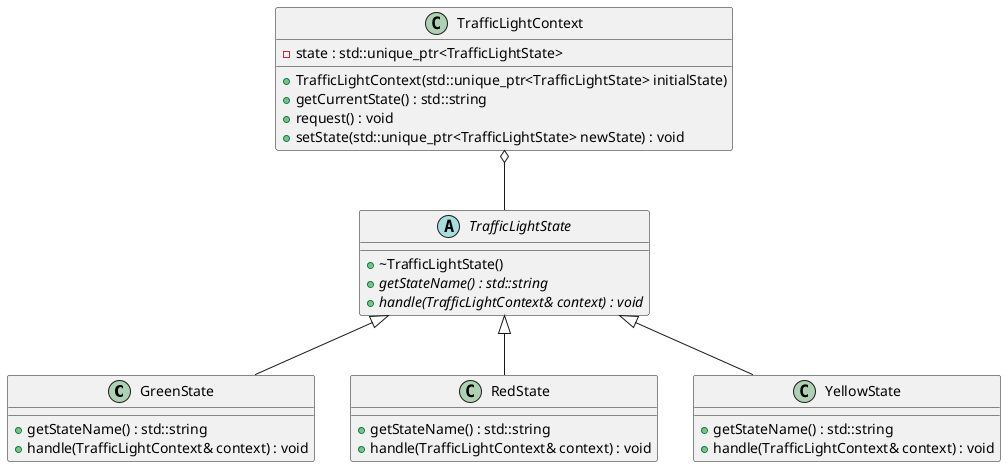 @startuml





/' Objects '/

class GreenState {
	+getStateName() : std::string
	+handle(TrafficLightContext& context) : void
}


class RedState {
	+getStateName() : std::string
	+handle(TrafficLightContext& context) : void
}


class TrafficLightContext {
	+TrafficLightContext(std::unique_ptr<TrafficLightState> initialState)
	+getCurrentState() : std::string
	-state : std::unique_ptr<TrafficLightState>
	+request() : void
	+setState(std::unique_ptr<TrafficLightState> newState) : void
}


abstract class TrafficLightState {
	+~TrafficLightState()
	+{abstract} getStateName() : std::string
	+{abstract} handle(TrafficLightContext& context) : void
}


class YellowState {
	+getStateName() : std::string
	+handle(TrafficLightContext& context) : void
}





/' Inheritance relationships '/

TrafficLightState <|-- GreenState


TrafficLightState <|-- RedState


TrafficLightState <|-- YellowState





/' Aggregation relationships '/

TrafficLightContext o-- TrafficLightState






/' Nested objects '/



@enduml
